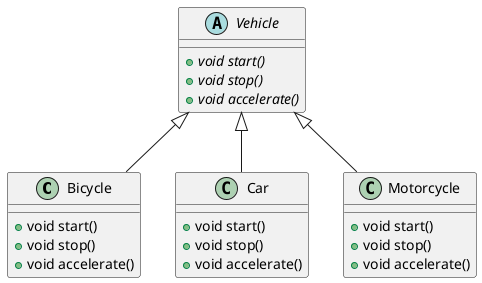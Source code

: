 @startuml
class Bicycle {
+ void start()
+ void stop()
+ void accelerate()
}

class Car {
+ void start()
+ void stop()
+ void accelerate()
}

abstract class Vehicle {
+ {abstract}void start()
+ {abstract}void stop()
+ {abstract}void accelerate()
}

class Motorcycle {
+ void start()
+ void stop()
+ void accelerate()
}



Vehicle <|-- Bicycle
Vehicle <|-- Car
Vehicle <|-- Motorcycle
@enduml